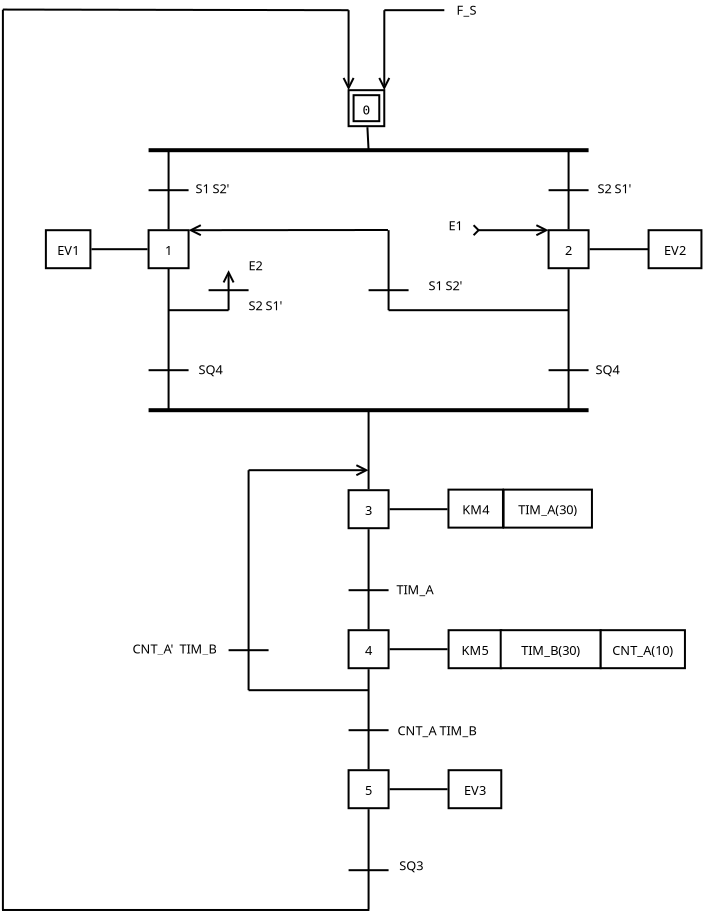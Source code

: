 <?xml version="1.0" encoding="UTF-8"?>
<dia:diagram xmlns:dia="http://www.lysator.liu.se/~alla/dia/">
  <dia:layer name="Fondo" visible="true" active="true">
    <dia:object type="Flowchart - Box" version="0" id="O0">
      <dia:attribute name="obj_pos">
        <dia:point val="17.365,14.38"/>
      </dia:attribute>
      <dia:attribute name="obj_bb">
        <dia:rectangle val="17.315,14.329;19.415,16.329"/>
      </dia:attribute>
      <dia:attribute name="elem_corner">
        <dia:point val="17.365,14.38"/>
      </dia:attribute>
      <dia:attribute name="elem_width">
        <dia:real val="2"/>
      </dia:attribute>
      <dia:attribute name="elem_height">
        <dia:real val="1.9"/>
      </dia:attribute>
      <dia:attribute name="show_background">
        <dia:boolean val="true"/>
      </dia:attribute>
      <dia:attribute name="padding">
        <dia:real val="0.5"/>
      </dia:attribute>
      <dia:attribute name="text">
        <dia:composite type="text">
          <dia:attribute name="string">
            <dia:string>#1#</dia:string>
          </dia:attribute>
          <dia:attribute name="font">
            <dia:font family="sans" style="0" name="Helvetica"/>
          </dia:attribute>
          <dia:attribute name="height">
            <dia:real val="0.8"/>
          </dia:attribute>
          <dia:attribute name="pos">
            <dia:point val="18.365,15.569"/>
          </dia:attribute>
          <dia:attribute name="color">
            <dia:color val="#000000"/>
          </dia:attribute>
          <dia:attribute name="alignment">
            <dia:enum val="1"/>
          </dia:attribute>
        </dia:composite>
      </dia:attribute>
    </dia:object>
    <dia:object type="Flowchart - Box" version="0" id="O1">
      <dia:attribute name="obj_pos">
        <dia:point val="37.365,14.38"/>
      </dia:attribute>
      <dia:attribute name="obj_bb">
        <dia:rectangle val="37.315,14.329;39.415,16.329"/>
      </dia:attribute>
      <dia:attribute name="elem_corner">
        <dia:point val="37.365,14.38"/>
      </dia:attribute>
      <dia:attribute name="elem_width">
        <dia:real val="2"/>
      </dia:attribute>
      <dia:attribute name="elem_height">
        <dia:real val="1.9"/>
      </dia:attribute>
      <dia:attribute name="show_background">
        <dia:boolean val="true"/>
      </dia:attribute>
      <dia:attribute name="padding">
        <dia:real val="0.5"/>
      </dia:attribute>
      <dia:attribute name="text">
        <dia:composite type="text">
          <dia:attribute name="string">
            <dia:string>#2#</dia:string>
          </dia:attribute>
          <dia:attribute name="font">
            <dia:font family="sans" style="0" name="Helvetica"/>
          </dia:attribute>
          <dia:attribute name="height">
            <dia:real val="0.8"/>
          </dia:attribute>
          <dia:attribute name="pos">
            <dia:point val="38.365,15.569"/>
          </dia:attribute>
          <dia:attribute name="color">
            <dia:color val="#000000"/>
          </dia:attribute>
          <dia:attribute name="alignment">
            <dia:enum val="1"/>
          </dia:attribute>
        </dia:composite>
      </dia:attribute>
    </dia:object>
    <dia:object type="Flowchart - Box" version="0" id="O2">
      <dia:attribute name="obj_pos">
        <dia:point val="27.365,27.38"/>
      </dia:attribute>
      <dia:attribute name="obj_bb">
        <dia:rectangle val="27.315,27.329;29.415,29.329"/>
      </dia:attribute>
      <dia:attribute name="elem_corner">
        <dia:point val="27.365,27.38"/>
      </dia:attribute>
      <dia:attribute name="elem_width">
        <dia:real val="2"/>
      </dia:attribute>
      <dia:attribute name="elem_height">
        <dia:real val="1.9"/>
      </dia:attribute>
      <dia:attribute name="show_background">
        <dia:boolean val="true"/>
      </dia:attribute>
      <dia:attribute name="padding">
        <dia:real val="0.5"/>
      </dia:attribute>
      <dia:attribute name="text">
        <dia:composite type="text">
          <dia:attribute name="string">
            <dia:string>#3#</dia:string>
          </dia:attribute>
          <dia:attribute name="font">
            <dia:font family="sans" style="0" name="Helvetica"/>
          </dia:attribute>
          <dia:attribute name="height">
            <dia:real val="0.8"/>
          </dia:attribute>
          <dia:attribute name="pos">
            <dia:point val="28.365,28.57"/>
          </dia:attribute>
          <dia:attribute name="color">
            <dia:color val="#000000"/>
          </dia:attribute>
          <dia:attribute name="alignment">
            <dia:enum val="1"/>
          </dia:attribute>
        </dia:composite>
      </dia:attribute>
    </dia:object>
    <dia:object type="Flowchart - Box" version="0" id="O3">
      <dia:attribute name="obj_pos">
        <dia:point val="27.365,34.38"/>
      </dia:attribute>
      <dia:attribute name="obj_bb">
        <dia:rectangle val="27.315,34.33;29.415,36.33"/>
      </dia:attribute>
      <dia:attribute name="elem_corner">
        <dia:point val="27.365,34.38"/>
      </dia:attribute>
      <dia:attribute name="elem_width">
        <dia:real val="2"/>
      </dia:attribute>
      <dia:attribute name="elem_height">
        <dia:real val="1.9"/>
      </dia:attribute>
      <dia:attribute name="show_background">
        <dia:boolean val="true"/>
      </dia:attribute>
      <dia:attribute name="padding">
        <dia:real val="0.5"/>
      </dia:attribute>
      <dia:attribute name="text">
        <dia:composite type="text">
          <dia:attribute name="string">
            <dia:string>#4#</dia:string>
          </dia:attribute>
          <dia:attribute name="font">
            <dia:font family="sans" style="0" name="Helvetica"/>
          </dia:attribute>
          <dia:attribute name="height">
            <dia:real val="0.8"/>
          </dia:attribute>
          <dia:attribute name="pos">
            <dia:point val="28.365,35.569"/>
          </dia:attribute>
          <dia:attribute name="color">
            <dia:color val="#000000"/>
          </dia:attribute>
          <dia:attribute name="alignment">
            <dia:enum val="1"/>
          </dia:attribute>
        </dia:composite>
      </dia:attribute>
    </dia:object>
    <dia:object type="Flowchart - Box" version="0" id="O4">
      <dia:attribute name="obj_pos">
        <dia:point val="27.365,41.38"/>
      </dia:attribute>
      <dia:attribute name="obj_bb">
        <dia:rectangle val="27.315,41.33;29.415,43.33"/>
      </dia:attribute>
      <dia:attribute name="elem_corner">
        <dia:point val="27.365,41.38"/>
      </dia:attribute>
      <dia:attribute name="elem_width">
        <dia:real val="2"/>
      </dia:attribute>
      <dia:attribute name="elem_height">
        <dia:real val="1.9"/>
      </dia:attribute>
      <dia:attribute name="show_background">
        <dia:boolean val="true"/>
      </dia:attribute>
      <dia:attribute name="padding">
        <dia:real val="0.5"/>
      </dia:attribute>
      <dia:attribute name="text">
        <dia:composite type="text">
          <dia:attribute name="string">
            <dia:string>#5#</dia:string>
          </dia:attribute>
          <dia:attribute name="font">
            <dia:font family="sans" style="0" name="Helvetica"/>
          </dia:attribute>
          <dia:attribute name="height">
            <dia:real val="0.8"/>
          </dia:attribute>
          <dia:attribute name="pos">
            <dia:point val="28.365,42.569"/>
          </dia:attribute>
          <dia:attribute name="color">
            <dia:color val="#000000"/>
          </dia:attribute>
          <dia:attribute name="alignment">
            <dia:enum val="1"/>
          </dia:attribute>
        </dia:composite>
      </dia:attribute>
    </dia:object>
    <dia:object type="ER - Entity" version="0" id="O5">
      <dia:attribute name="obj_pos">
        <dia:point val="27.365,7.379"/>
      </dia:attribute>
      <dia:attribute name="obj_bb">
        <dia:rectangle val="27.315,7.329;29.2,9.229"/>
      </dia:attribute>
      <dia:attribute name="elem_corner">
        <dia:point val="27.365,7.379"/>
      </dia:attribute>
      <dia:attribute name="elem_width">
        <dia:real val="1.785"/>
      </dia:attribute>
      <dia:attribute name="elem_height">
        <dia:real val="1.8"/>
      </dia:attribute>
      <dia:attribute name="border_width">
        <dia:real val="0.1"/>
      </dia:attribute>
      <dia:attribute name="border_color">
        <dia:color val="#000000"/>
      </dia:attribute>
      <dia:attribute name="inner_color">
        <dia:color val="#ffffff"/>
      </dia:attribute>
      <dia:attribute name="name">
        <dia:string>#0#</dia:string>
      </dia:attribute>
      <dia:attribute name="weak">
        <dia:boolean val="true"/>
      </dia:attribute>
      <dia:attribute name="associative">
        <dia:boolean val="false"/>
      </dia:attribute>
      <dia:attribute name="font">
        <dia:font family="monospace" style="0" name="Courier"/>
      </dia:attribute>
      <dia:attribute name="font_height">
        <dia:real val="0.8"/>
      </dia:attribute>
    </dia:object>
    <dia:object type="Flowchart - Box" version="0" id="O6">
      <dia:attribute name="obj_pos">
        <dia:point val="12.23,14.38"/>
      </dia:attribute>
      <dia:attribute name="obj_bb">
        <dia:rectangle val="12.18,14.329;14.508,16.329"/>
      </dia:attribute>
      <dia:attribute name="elem_corner">
        <dia:point val="12.23,14.38"/>
      </dia:attribute>
      <dia:attribute name="elem_width">
        <dia:real val="2.227"/>
      </dia:attribute>
      <dia:attribute name="elem_height">
        <dia:real val="1.9"/>
      </dia:attribute>
      <dia:attribute name="show_background">
        <dia:boolean val="true"/>
      </dia:attribute>
      <dia:attribute name="padding">
        <dia:real val="0.5"/>
      </dia:attribute>
      <dia:attribute name="text">
        <dia:composite type="text">
          <dia:attribute name="string">
            <dia:string>#EV1#</dia:string>
          </dia:attribute>
          <dia:attribute name="font">
            <dia:font family="sans" style="0" name="Helvetica"/>
          </dia:attribute>
          <dia:attribute name="height">
            <dia:real val="0.8"/>
          </dia:attribute>
          <dia:attribute name="pos">
            <dia:point val="13.344,15.569"/>
          </dia:attribute>
          <dia:attribute name="color">
            <dia:color val="#000000"/>
          </dia:attribute>
          <dia:attribute name="alignment">
            <dia:enum val="1"/>
          </dia:attribute>
        </dia:composite>
      </dia:attribute>
    </dia:object>
    <dia:object type="Flowchart - Box" version="0" id="O7">
      <dia:attribute name="obj_pos">
        <dia:point val="42.365,14.38"/>
      </dia:attribute>
      <dia:attribute name="obj_bb">
        <dia:rectangle val="42.315,14.329;45.058,16.329"/>
      </dia:attribute>
      <dia:attribute name="elem_corner">
        <dia:point val="42.365,14.38"/>
      </dia:attribute>
      <dia:attribute name="elem_width">
        <dia:real val="2.643"/>
      </dia:attribute>
      <dia:attribute name="elem_height">
        <dia:real val="1.9"/>
      </dia:attribute>
      <dia:attribute name="show_background">
        <dia:boolean val="true"/>
      </dia:attribute>
      <dia:attribute name="padding">
        <dia:real val="0.5"/>
      </dia:attribute>
      <dia:attribute name="text">
        <dia:composite type="text">
          <dia:attribute name="string">
            <dia:string>#EV2#</dia:string>
          </dia:attribute>
          <dia:attribute name="font">
            <dia:font family="sans" style="0" name="Helvetica"/>
          </dia:attribute>
          <dia:attribute name="height">
            <dia:real val="0.8"/>
          </dia:attribute>
          <dia:attribute name="pos">
            <dia:point val="43.687,15.569"/>
          </dia:attribute>
          <dia:attribute name="color">
            <dia:color val="#000000"/>
          </dia:attribute>
          <dia:attribute name="alignment">
            <dia:enum val="1"/>
          </dia:attribute>
        </dia:composite>
      </dia:attribute>
    </dia:object>
    <dia:object type="Flowchart - Box" version="0" id="O8">
      <dia:attribute name="obj_pos">
        <dia:point val="32.359,27.351"/>
      </dia:attribute>
      <dia:attribute name="obj_bb">
        <dia:rectangle val="32.309,27.301;35.135,29.301"/>
      </dia:attribute>
      <dia:attribute name="elem_corner">
        <dia:point val="32.359,27.351"/>
      </dia:attribute>
      <dia:attribute name="elem_width">
        <dia:real val="2.725"/>
      </dia:attribute>
      <dia:attribute name="elem_height">
        <dia:real val="1.9"/>
      </dia:attribute>
      <dia:attribute name="show_background">
        <dia:boolean val="true"/>
      </dia:attribute>
      <dia:attribute name="padding">
        <dia:real val="0.5"/>
      </dia:attribute>
      <dia:attribute name="text">
        <dia:composite type="text">
          <dia:attribute name="string">
            <dia:string>#KM4#</dia:string>
          </dia:attribute>
          <dia:attribute name="font">
            <dia:font family="sans" style="0" name="Helvetica"/>
          </dia:attribute>
          <dia:attribute name="height">
            <dia:real val="0.8"/>
          </dia:attribute>
          <dia:attribute name="pos">
            <dia:point val="33.722,28.541"/>
          </dia:attribute>
          <dia:attribute name="color">
            <dia:color val="#000000"/>
          </dia:attribute>
          <dia:attribute name="alignment">
            <dia:enum val="1"/>
          </dia:attribute>
        </dia:composite>
      </dia:attribute>
    </dia:object>
    <dia:object type="Flowchart - Box" version="0" id="O9">
      <dia:attribute name="obj_pos">
        <dia:point val="35.116,27.351"/>
      </dia:attribute>
      <dia:attribute name="obj_bb">
        <dia:rectangle val="35.066,27.301;39.584,29.301"/>
      </dia:attribute>
      <dia:attribute name="elem_corner">
        <dia:point val="35.116,27.351"/>
      </dia:attribute>
      <dia:attribute name="elem_width">
        <dia:real val="4.417"/>
      </dia:attribute>
      <dia:attribute name="elem_height">
        <dia:real val="1.9"/>
      </dia:attribute>
      <dia:attribute name="show_background">
        <dia:boolean val="true"/>
      </dia:attribute>
      <dia:attribute name="padding">
        <dia:real val="0.5"/>
      </dia:attribute>
      <dia:attribute name="text">
        <dia:composite type="text">
          <dia:attribute name="string">
            <dia:string>#TIM_A(30)#</dia:string>
          </dia:attribute>
          <dia:attribute name="font">
            <dia:font family="sans" style="0" name="Helvetica"/>
          </dia:attribute>
          <dia:attribute name="height">
            <dia:real val="0.8"/>
          </dia:attribute>
          <dia:attribute name="pos">
            <dia:point val="37.325,28.541"/>
          </dia:attribute>
          <dia:attribute name="color">
            <dia:color val="#000000"/>
          </dia:attribute>
          <dia:attribute name="alignment">
            <dia:enum val="1"/>
          </dia:attribute>
        </dia:composite>
      </dia:attribute>
    </dia:object>
    <dia:object type="Flowchart - Box" version="0" id="O10">
      <dia:attribute name="obj_pos">
        <dia:point val="32.365,34.38"/>
      </dia:attribute>
      <dia:attribute name="obj_bb">
        <dia:rectangle val="32.315,34.33;35.05,36.33"/>
      </dia:attribute>
      <dia:attribute name="elem_corner">
        <dia:point val="32.365,34.38"/>
      </dia:attribute>
      <dia:attribute name="elem_width">
        <dia:real val="2.635"/>
      </dia:attribute>
      <dia:attribute name="elem_height">
        <dia:real val="1.9"/>
      </dia:attribute>
      <dia:attribute name="show_background">
        <dia:boolean val="true"/>
      </dia:attribute>
      <dia:attribute name="padding">
        <dia:real val="0.5"/>
      </dia:attribute>
      <dia:attribute name="text">
        <dia:composite type="text">
          <dia:attribute name="string">
            <dia:string>#KM5#</dia:string>
          </dia:attribute>
          <dia:attribute name="font">
            <dia:font family="sans" style="0" name="Helvetica"/>
          </dia:attribute>
          <dia:attribute name="height">
            <dia:real val="0.8"/>
          </dia:attribute>
          <dia:attribute name="pos">
            <dia:point val="33.682,35.569"/>
          </dia:attribute>
          <dia:attribute name="color">
            <dia:color val="#000000"/>
          </dia:attribute>
          <dia:attribute name="alignment">
            <dia:enum val="1"/>
          </dia:attribute>
        </dia:composite>
      </dia:attribute>
    </dia:object>
    <dia:object type="Flowchart - Box" version="0" id="O11">
      <dia:attribute name="obj_pos">
        <dia:point val="34.971,34.379"/>
      </dia:attribute>
      <dia:attribute name="obj_bb">
        <dia:rectangle val="34.922,34.329;40.022,36.329"/>
      </dia:attribute>
      <dia:attribute name="elem_corner">
        <dia:point val="34.971,34.379"/>
      </dia:attribute>
      <dia:attribute name="elem_width">
        <dia:real val="5"/>
      </dia:attribute>
      <dia:attribute name="elem_height">
        <dia:real val="1.9"/>
      </dia:attribute>
      <dia:attribute name="show_background">
        <dia:boolean val="true"/>
      </dia:attribute>
      <dia:attribute name="padding">
        <dia:real val="0.5"/>
      </dia:attribute>
      <dia:attribute name="text">
        <dia:composite type="text">
          <dia:attribute name="string">
            <dia:string>#TIM_B(30)#</dia:string>
          </dia:attribute>
          <dia:attribute name="font">
            <dia:font family="sans" style="0" name="Helvetica"/>
          </dia:attribute>
          <dia:attribute name="height">
            <dia:real val="0.8"/>
          </dia:attribute>
          <dia:attribute name="pos">
            <dia:point val="37.471,35.569"/>
          </dia:attribute>
          <dia:attribute name="color">
            <dia:color val="#000000"/>
          </dia:attribute>
          <dia:attribute name="alignment">
            <dia:enum val="1"/>
          </dia:attribute>
        </dia:composite>
      </dia:attribute>
    </dia:object>
    <dia:object type="Flowchart - Box" version="0" id="O12">
      <dia:attribute name="obj_pos">
        <dia:point val="39.971,34.379"/>
      </dia:attribute>
      <dia:attribute name="obj_bb">
        <dia:rectangle val="39.922,34.329;44.234,36.329"/>
      </dia:attribute>
      <dia:attribute name="elem_corner">
        <dia:point val="39.971,34.379"/>
      </dia:attribute>
      <dia:attribute name="elem_width">
        <dia:real val="4.212"/>
      </dia:attribute>
      <dia:attribute name="elem_height">
        <dia:real val="1.9"/>
      </dia:attribute>
      <dia:attribute name="show_background">
        <dia:boolean val="true"/>
      </dia:attribute>
      <dia:attribute name="padding">
        <dia:real val="0.5"/>
      </dia:attribute>
      <dia:attribute name="text">
        <dia:composite type="text">
          <dia:attribute name="string">
            <dia:string>#CNT_A(10)#</dia:string>
          </dia:attribute>
          <dia:attribute name="font">
            <dia:font family="sans" style="0" name="Helvetica"/>
          </dia:attribute>
          <dia:attribute name="height">
            <dia:real val="0.8"/>
          </dia:attribute>
          <dia:attribute name="pos">
            <dia:point val="42.078,35.569"/>
          </dia:attribute>
          <dia:attribute name="color">
            <dia:color val="#000000"/>
          </dia:attribute>
          <dia:attribute name="alignment">
            <dia:enum val="1"/>
          </dia:attribute>
        </dia:composite>
      </dia:attribute>
    </dia:object>
    <dia:object type="Flowchart - Box" version="0" id="O13">
      <dia:attribute name="obj_pos">
        <dia:point val="32.365,41.38"/>
      </dia:attribute>
      <dia:attribute name="obj_bb">
        <dia:rectangle val="32.315,41.33;35.05,43.33"/>
      </dia:attribute>
      <dia:attribute name="elem_corner">
        <dia:point val="32.365,41.38"/>
      </dia:attribute>
      <dia:attribute name="elem_width">
        <dia:real val="2.635"/>
      </dia:attribute>
      <dia:attribute name="elem_height">
        <dia:real val="1.9"/>
      </dia:attribute>
      <dia:attribute name="show_background">
        <dia:boolean val="true"/>
      </dia:attribute>
      <dia:attribute name="padding">
        <dia:real val="0.5"/>
      </dia:attribute>
      <dia:attribute name="text">
        <dia:composite type="text">
          <dia:attribute name="string">
            <dia:string>#EV3#</dia:string>
          </dia:attribute>
          <dia:attribute name="font">
            <dia:font family="sans" style="0" name="Helvetica"/>
          </dia:attribute>
          <dia:attribute name="height">
            <dia:real val="0.8"/>
          </dia:attribute>
          <dia:attribute name="pos">
            <dia:point val="33.682,42.569"/>
          </dia:attribute>
          <dia:attribute name="color">
            <dia:color val="#000000"/>
          </dia:attribute>
          <dia:attribute name="alignment">
            <dia:enum val="1"/>
          </dia:attribute>
        </dia:composite>
      </dia:attribute>
    </dia:object>
    <dia:object type="Standard - Line" version="0" id="O14">
      <dia:attribute name="obj_pos">
        <dia:point val="28.365,29.33"/>
      </dia:attribute>
      <dia:attribute name="obj_bb">
        <dia:rectangle val="28.315,29.28;28.415,34.379"/>
      </dia:attribute>
      <dia:attribute name="conn_endpoints">
        <dia:point val="28.365,29.33"/>
        <dia:point val="28.365,34.329"/>
      </dia:attribute>
      <dia:attribute name="numcp">
        <dia:int val="1"/>
      </dia:attribute>
      <dia:connections>
        <dia:connection handle="0" to="O2" connection="16"/>
        <dia:connection handle="1" to="O3" connection="16"/>
      </dia:connections>
    </dia:object>
    <dia:object type="Standard - Line" version="0" id="O15">
      <dia:attribute name="obj_pos">
        <dia:point val="28.365,36.33"/>
      </dia:attribute>
      <dia:attribute name="obj_bb">
        <dia:rectangle val="28.315,36.28;28.415,41.379"/>
      </dia:attribute>
      <dia:attribute name="conn_endpoints">
        <dia:point val="28.365,36.33"/>
        <dia:point val="28.365,41.329"/>
      </dia:attribute>
      <dia:attribute name="numcp">
        <dia:int val="1"/>
      </dia:attribute>
      <dia:connections>
        <dia:connection handle="0" to="O3" connection="16"/>
        <dia:connection handle="1" to="O4" connection="16"/>
      </dia:connections>
    </dia:object>
    <dia:object type="Standard - Line" version="0" id="O16">
      <dia:attribute name="obj_pos">
        <dia:point val="28.365,43.329"/>
      </dia:attribute>
      <dia:attribute name="obj_bb">
        <dia:rectangle val="28.315,43.279;28.415,48.379"/>
      </dia:attribute>
      <dia:attribute name="conn_endpoints">
        <dia:point val="28.365,43.329"/>
        <dia:point val="28.365,48.329"/>
      </dia:attribute>
      <dia:attribute name="numcp">
        <dia:int val="1"/>
      </dia:attribute>
      <dia:connections>
        <dia:connection handle="0" to="O4" connection="16"/>
      </dia:connections>
    </dia:object>
    <dia:object type="Standard - Line" version="0" id="O17">
      <dia:attribute name="obj_pos">
        <dia:point val="17.365,10.38"/>
      </dia:attribute>
      <dia:attribute name="obj_bb">
        <dia:rectangle val="17.265,10.28;39.465,10.479"/>
      </dia:attribute>
      <dia:attribute name="conn_endpoints">
        <dia:point val="17.365,10.38"/>
        <dia:point val="39.365,10.38"/>
      </dia:attribute>
      <dia:attribute name="numcp">
        <dia:int val="1"/>
      </dia:attribute>
      <dia:attribute name="line_width">
        <dia:real val="0.2"/>
      </dia:attribute>
    </dia:object>
    <dia:object type="Standard - Line" version="0" id="O18">
      <dia:attribute name="obj_pos">
        <dia:point val="18.365,10.38"/>
      </dia:attribute>
      <dia:attribute name="obj_bb">
        <dia:rectangle val="18.315,10.329;18.415,14.381"/>
      </dia:attribute>
      <dia:attribute name="conn_endpoints">
        <dia:point val="18.365,10.38"/>
        <dia:point val="18.365,14.331"/>
      </dia:attribute>
      <dia:attribute name="numcp">
        <dia:int val="1"/>
      </dia:attribute>
      <dia:connections>
        <dia:connection handle="1" to="O0" connection="16"/>
      </dia:connections>
    </dia:object>
    <dia:object type="Standard - Line" version="0" id="O19">
      <dia:attribute name="obj_pos">
        <dia:point val="38.365,14.331"/>
      </dia:attribute>
      <dia:attribute name="obj_bb">
        <dia:rectangle val="38.315,10.329;38.415,14.381"/>
      </dia:attribute>
      <dia:attribute name="conn_endpoints">
        <dia:point val="38.365,14.331"/>
        <dia:point val="38.365,10.38"/>
      </dia:attribute>
      <dia:attribute name="numcp">
        <dia:int val="1"/>
      </dia:attribute>
      <dia:connections>
        <dia:connection handle="0" to="O1" connection="16"/>
      </dia:connections>
    </dia:object>
    <dia:object type="Standard - Line" version="0" id="O20">
      <dia:attribute name="obj_pos">
        <dia:point val="39.365,23.38"/>
      </dia:attribute>
      <dia:attribute name="obj_bb">
        <dia:rectangle val="17.265,23.279;39.465,23.48"/>
      </dia:attribute>
      <dia:attribute name="conn_endpoints">
        <dia:point val="39.365,23.38"/>
        <dia:point val="17.365,23.38"/>
      </dia:attribute>
      <dia:attribute name="numcp">
        <dia:int val="1"/>
      </dia:attribute>
      <dia:attribute name="line_width">
        <dia:real val="0.2"/>
      </dia:attribute>
    </dia:object>
    <dia:object type="Standard - Line" version="0" id="O21">
      <dia:attribute name="obj_pos">
        <dia:point val="18.365,16.279"/>
      </dia:attribute>
      <dia:attribute name="obj_bb">
        <dia:rectangle val="18.315,16.23;18.415,23.43"/>
      </dia:attribute>
      <dia:attribute name="conn_endpoints">
        <dia:point val="18.365,16.279"/>
        <dia:point val="18.365,23.38"/>
      </dia:attribute>
      <dia:attribute name="numcp">
        <dia:int val="1"/>
      </dia:attribute>
      <dia:connections>
        <dia:connection handle="0" to="O0" connection="13"/>
      </dia:connections>
    </dia:object>
    <dia:object type="Standard - Line" version="0" id="O22">
      <dia:attribute name="obj_pos">
        <dia:point val="38.365,16.329"/>
      </dia:attribute>
      <dia:attribute name="obj_bb">
        <dia:rectangle val="38.315,16.279;38.415,23.43"/>
      </dia:attribute>
      <dia:attribute name="conn_endpoints">
        <dia:point val="38.365,16.329"/>
        <dia:point val="38.365,23.38"/>
      </dia:attribute>
      <dia:attribute name="numcp">
        <dia:int val="1"/>
      </dia:attribute>
      <dia:connections>
        <dia:connection handle="0" to="O1" connection="16"/>
      </dia:connections>
    </dia:object>
    <dia:object type="Standard - Line" version="0" id="O23">
      <dia:attribute name="obj_pos">
        <dia:point val="28.365,27.331"/>
      </dia:attribute>
      <dia:attribute name="obj_bb">
        <dia:rectangle val="28.315,23.329;28.415,27.381"/>
      </dia:attribute>
      <dia:attribute name="conn_endpoints">
        <dia:point val="28.365,27.331"/>
        <dia:point val="28.365,23.38"/>
      </dia:attribute>
      <dia:attribute name="numcp">
        <dia:int val="1"/>
      </dia:attribute>
      <dia:connections>
        <dia:connection handle="0" to="O2" connection="16"/>
        <dia:connection handle="1" to="O20" connection="0"/>
      </dia:connections>
    </dia:object>
    <dia:object type="Standard - Line" version="0" id="O24">
      <dia:attribute name="obj_pos">
        <dia:point val="17.365,12.38"/>
      </dia:attribute>
      <dia:attribute name="obj_bb">
        <dia:rectangle val="17.315,12.329;19.415,12.43"/>
      </dia:attribute>
      <dia:attribute name="conn_endpoints">
        <dia:point val="17.365,12.38"/>
        <dia:point val="19.365,12.38"/>
      </dia:attribute>
      <dia:attribute name="numcp">
        <dia:int val="1"/>
      </dia:attribute>
    </dia:object>
    <dia:object type="Standard - Line" version="0" id="O25">
      <dia:attribute name="obj_pos">
        <dia:point val="37.365,12.38"/>
      </dia:attribute>
      <dia:attribute name="obj_bb">
        <dia:rectangle val="37.315,12.329;39.415,12.43"/>
      </dia:attribute>
      <dia:attribute name="conn_endpoints">
        <dia:point val="37.365,12.38"/>
        <dia:point val="39.365,12.38"/>
      </dia:attribute>
      <dia:attribute name="numcp">
        <dia:int val="1"/>
      </dia:attribute>
    </dia:object>
    <dia:object type="Standard - Line" version="0" id="O26">
      <dia:attribute name="obj_pos">
        <dia:point val="27.365,32.38"/>
      </dia:attribute>
      <dia:attribute name="obj_bb">
        <dia:rectangle val="27.315,32.33;29.415,32.429"/>
      </dia:attribute>
      <dia:attribute name="conn_endpoints">
        <dia:point val="27.365,32.38"/>
        <dia:point val="29.365,32.38"/>
      </dia:attribute>
      <dia:attribute name="numcp">
        <dia:int val="1"/>
      </dia:attribute>
    </dia:object>
    <dia:object type="Standard - Line" version="0" id="O27">
      <dia:attribute name="obj_pos">
        <dia:point val="27.365,39.38"/>
      </dia:attribute>
      <dia:attribute name="obj_bb">
        <dia:rectangle val="27.315,39.33;29.415,39.429"/>
      </dia:attribute>
      <dia:attribute name="conn_endpoints">
        <dia:point val="27.365,39.38"/>
        <dia:point val="29.365,39.38"/>
      </dia:attribute>
      <dia:attribute name="numcp">
        <dia:int val="1"/>
      </dia:attribute>
    </dia:object>
    <dia:object type="Standard - Line" version="0" id="O28">
      <dia:attribute name="obj_pos">
        <dia:point val="27.365,46.38"/>
      </dia:attribute>
      <dia:attribute name="obj_bb">
        <dia:rectangle val="27.315,46.33;29.415,46.429"/>
      </dia:attribute>
      <dia:attribute name="conn_endpoints">
        <dia:point val="27.365,46.38"/>
        <dia:point val="29.365,46.38"/>
      </dia:attribute>
      <dia:attribute name="numcp">
        <dia:int val="1"/>
      </dia:attribute>
    </dia:object>
    <dia:object type="Standard - Line" version="0" id="O29">
      <dia:attribute name="obj_pos">
        <dia:point val="29.415,28.329"/>
      </dia:attribute>
      <dia:attribute name="obj_bb">
        <dia:rectangle val="29.365,28.279;32.365,28.38"/>
      </dia:attribute>
      <dia:attribute name="conn_endpoints">
        <dia:point val="29.415,28.329"/>
        <dia:point val="32.315,28.329"/>
      </dia:attribute>
      <dia:attribute name="numcp">
        <dia:int val="1"/>
      </dia:attribute>
      <dia:connections>
        <dia:connection handle="0" to="O2" connection="16"/>
      </dia:connections>
    </dia:object>
    <dia:object type="Standard - Line" version="0" id="O30">
      <dia:attribute name="obj_pos">
        <dia:point val="29.415,35.33"/>
      </dia:attribute>
      <dia:attribute name="obj_bb">
        <dia:rectangle val="29.365,35.279;32.365,35.38"/>
      </dia:attribute>
      <dia:attribute name="conn_endpoints">
        <dia:point val="29.415,35.33"/>
        <dia:point val="32.316,35.33"/>
      </dia:attribute>
      <dia:attribute name="numcp">
        <dia:int val="1"/>
      </dia:attribute>
      <dia:connections>
        <dia:connection handle="0" to="O3" connection="16"/>
        <dia:connection handle="1" to="O10" connection="16"/>
      </dia:connections>
    </dia:object>
    <dia:object type="Standard - Line" version="0" id="O31">
      <dia:attribute name="obj_pos">
        <dia:point val="29.415,42.33"/>
      </dia:attribute>
      <dia:attribute name="obj_bb">
        <dia:rectangle val="29.365,42.279;32.365,42.38"/>
      </dia:attribute>
      <dia:attribute name="conn_endpoints">
        <dia:point val="29.415,42.33"/>
        <dia:point val="32.316,42.33"/>
      </dia:attribute>
      <dia:attribute name="numcp">
        <dia:int val="1"/>
      </dia:attribute>
      <dia:connections>
        <dia:connection handle="0" to="O4" connection="16"/>
        <dia:connection handle="1" to="O13" connection="16"/>
      </dia:connections>
    </dia:object>
    <dia:object type="Standard - Line" version="0" id="O32">
      <dia:attribute name="obj_pos">
        <dia:point val="39.415,15.329"/>
      </dia:attribute>
      <dia:attribute name="obj_bb">
        <dia:rectangle val="39.365,15.28;42.386,15.38"/>
      </dia:attribute>
      <dia:attribute name="conn_endpoints">
        <dia:point val="39.415,15.329"/>
        <dia:point val="42.336,15.329"/>
      </dia:attribute>
      <dia:attribute name="numcp">
        <dia:int val="1"/>
      </dia:attribute>
      <dia:connections>
        <dia:connection handle="0" to="O1" connection="16"/>
        <dia:connection handle="1" to="O7" connection="16"/>
      </dia:connections>
    </dia:object>
    <dia:object type="Standard - Line" version="0" id="O33">
      <dia:attribute name="obj_pos">
        <dia:point val="14.507,15.329"/>
      </dia:attribute>
      <dia:attribute name="obj_bb">
        <dia:rectangle val="14.457,15.28;17.365,15.38"/>
      </dia:attribute>
      <dia:attribute name="conn_endpoints">
        <dia:point val="14.507,15.329"/>
        <dia:point val="17.315,15.329"/>
      </dia:attribute>
      <dia:attribute name="numcp">
        <dia:int val="1"/>
      </dia:attribute>
      <dia:connections>
        <dia:connection handle="0" to="O6" connection="16"/>
        <dia:connection handle="1" to="O0" connection="16"/>
      </dia:connections>
    </dia:object>
    <dia:object type="Standard - Line" version="0" id="O34">
      <dia:attribute name="obj_pos">
        <dia:point val="28.365,37.38"/>
      </dia:attribute>
      <dia:attribute name="obj_bb">
        <dia:rectangle val="22.315,37.33;28.415,37.429"/>
      </dia:attribute>
      <dia:attribute name="conn_endpoints">
        <dia:point val="28.365,37.38"/>
        <dia:point val="22.365,37.38"/>
      </dia:attribute>
      <dia:attribute name="numcp">
        <dia:int val="1"/>
      </dia:attribute>
    </dia:object>
    <dia:object type="Standard - Line" version="0" id="O35">
      <dia:attribute name="obj_pos">
        <dia:point val="22.365,37.38"/>
      </dia:attribute>
      <dia:attribute name="obj_bb">
        <dia:rectangle val="22.315,26.329;22.415,37.429"/>
      </dia:attribute>
      <dia:attribute name="conn_endpoints">
        <dia:point val="22.365,37.38"/>
        <dia:point val="22.365,26.38"/>
      </dia:attribute>
      <dia:attribute name="numcp">
        <dia:int val="1"/>
      </dia:attribute>
    </dia:object>
    <dia:object type="Standard - Line" version="0" id="O36">
      <dia:attribute name="obj_pos">
        <dia:point val="22.365,26.38"/>
      </dia:attribute>
      <dia:attribute name="obj_bb">
        <dia:rectangle val="22.315,26.049;28.477,26.71"/>
      </dia:attribute>
      <dia:attribute name="conn_endpoints">
        <dia:point val="22.365,26.38"/>
        <dia:point val="28.365,26.38"/>
      </dia:attribute>
      <dia:attribute name="numcp">
        <dia:int val="1"/>
      </dia:attribute>
      <dia:attribute name="end_arrow">
        <dia:enum val="1"/>
      </dia:attribute>
      <dia:attribute name="end_arrow_length">
        <dia:real val="0.5"/>
      </dia:attribute>
      <dia:attribute name="end_arrow_width">
        <dia:real val="0.5"/>
      </dia:attribute>
    </dia:object>
    <dia:object type="Standard - Line" version="0" id="O37">
      <dia:attribute name="obj_pos">
        <dia:point val="21.365,35.38"/>
      </dia:attribute>
      <dia:attribute name="obj_bb">
        <dia:rectangle val="21.315,35.33;23.415,35.429"/>
      </dia:attribute>
      <dia:attribute name="conn_endpoints">
        <dia:point val="21.365,35.38"/>
        <dia:point val="23.365,35.38"/>
      </dia:attribute>
      <dia:attribute name="numcp">
        <dia:int val="1"/>
      </dia:attribute>
    </dia:object>
    <dia:object type="Standard - Line" version="0" id="O38">
      <dia:attribute name="obj_pos">
        <dia:point val="19.365,14.38"/>
      </dia:attribute>
      <dia:attribute name="obj_bb">
        <dia:rectangle val="19.315,14.048;29.384,14.71"/>
      </dia:attribute>
      <dia:attribute name="conn_endpoints">
        <dia:point val="19.365,14.38"/>
        <dia:point val="29.334,14.37"/>
      </dia:attribute>
      <dia:attribute name="numcp">
        <dia:int val="1"/>
      </dia:attribute>
      <dia:attribute name="start_arrow">
        <dia:enum val="1"/>
      </dia:attribute>
      <dia:attribute name="start_arrow_length">
        <dia:real val="0.5"/>
      </dia:attribute>
      <dia:attribute name="start_arrow_width">
        <dia:real val="0.5"/>
      </dia:attribute>
      <dia:connections>
        <dia:connection handle="0" to="O0" connection="4"/>
      </dia:connections>
    </dia:object>
    <dia:object type="Standard - Line" version="0" id="O39">
      <dia:attribute name="obj_pos">
        <dia:point val="29.365,14.38"/>
      </dia:attribute>
      <dia:attribute name="obj_bb">
        <dia:rectangle val="29.315,14.329;29.415,18.43"/>
      </dia:attribute>
      <dia:attribute name="conn_endpoints">
        <dia:point val="29.365,14.38"/>
        <dia:point val="29.365,18.38"/>
      </dia:attribute>
      <dia:attribute name="numcp">
        <dia:int val="1"/>
      </dia:attribute>
    </dia:object>
    <dia:object type="Standard - Line" version="0" id="O40">
      <dia:attribute name="obj_pos">
        <dia:point val="29.365,18.38"/>
      </dia:attribute>
      <dia:attribute name="obj_bb">
        <dia:rectangle val="29.315,18.329;38.415,18.43"/>
      </dia:attribute>
      <dia:attribute name="conn_endpoints">
        <dia:point val="29.365,18.38"/>
        <dia:point val="38.365,18.38"/>
      </dia:attribute>
      <dia:attribute name="numcp">
        <dia:int val="1"/>
      </dia:attribute>
    </dia:object>
    <dia:object type="Standard - Line" version="0" id="O41">
      <dia:attribute name="obj_pos">
        <dia:point val="18.365,18.38"/>
      </dia:attribute>
      <dia:attribute name="obj_bb">
        <dia:rectangle val="18.315,18.329;21.415,18.43"/>
      </dia:attribute>
      <dia:attribute name="conn_endpoints">
        <dia:point val="18.365,18.38"/>
        <dia:point val="21.365,18.38"/>
      </dia:attribute>
      <dia:attribute name="numcp">
        <dia:int val="1"/>
      </dia:attribute>
    </dia:object>
    <dia:object type="Standard - Line" version="0" id="O42">
      <dia:attribute name="obj_pos">
        <dia:point val="21.365,18.38"/>
      </dia:attribute>
      <dia:attribute name="obj_bb">
        <dia:rectangle val="21.034,16.268;21.696,18.43"/>
      </dia:attribute>
      <dia:attribute name="conn_endpoints">
        <dia:point val="21.365,18.38"/>
        <dia:point val="21.365,16.38"/>
      </dia:attribute>
      <dia:attribute name="numcp">
        <dia:int val="1"/>
      </dia:attribute>
      <dia:attribute name="end_arrow">
        <dia:enum val="1"/>
      </dia:attribute>
      <dia:attribute name="end_arrow_length">
        <dia:real val="0.5"/>
      </dia:attribute>
      <dia:attribute name="end_arrow_width">
        <dia:real val="0.5"/>
      </dia:attribute>
    </dia:object>
    <dia:object type="Standard - Line" version="0" id="O43">
      <dia:attribute name="obj_pos">
        <dia:point val="33.365,14.38"/>
      </dia:attribute>
      <dia:attribute name="obj_bb">
        <dia:rectangle val="33.294,14.049;37.477,14.71"/>
      </dia:attribute>
      <dia:attribute name="conn_endpoints">
        <dia:point val="33.365,14.38"/>
        <dia:point val="37.365,14.38"/>
      </dia:attribute>
      <dia:attribute name="numcp">
        <dia:int val="1"/>
      </dia:attribute>
      <dia:attribute name="start_arrow">
        <dia:enum val="25"/>
      </dia:attribute>
      <dia:attribute name="start_arrow_length">
        <dia:real val="0.5"/>
      </dia:attribute>
      <dia:attribute name="start_arrow_width">
        <dia:real val="0.5"/>
      </dia:attribute>
      <dia:attribute name="end_arrow">
        <dia:enum val="1"/>
      </dia:attribute>
      <dia:attribute name="end_arrow_length">
        <dia:real val="0.5"/>
      </dia:attribute>
      <dia:attribute name="end_arrow_width">
        <dia:real val="0.5"/>
      </dia:attribute>
      <dia:connections>
        <dia:connection handle="1" to="O1" connection="0"/>
      </dia:connections>
    </dia:object>
    <dia:object type="Standard - Line" version="0" id="O44">
      <dia:attribute name="obj_pos">
        <dia:point val="28.306,9.229"/>
      </dia:attribute>
      <dia:attribute name="obj_bb">
        <dia:rectangle val="28.254,9.177;28.418,10.432"/>
      </dia:attribute>
      <dia:attribute name="conn_endpoints">
        <dia:point val="28.306,9.229"/>
        <dia:point val="28.365,10.38"/>
      </dia:attribute>
      <dia:attribute name="numcp">
        <dia:int val="1"/>
      </dia:attribute>
      <dia:connections>
        <dia:connection handle="0" to="O5" connection="8"/>
        <dia:connection handle="1" to="O17" connection="0"/>
      </dia:connections>
    </dia:object>
    <dia:object type="Standard - Text" version="1" id="O45">
      <dia:attribute name="obj_pos">
        <dia:point val="19.715,12.53"/>
      </dia:attribute>
      <dia:attribute name="obj_bb">
        <dia:rectangle val="19.715,11.889;21.465,12.662"/>
      </dia:attribute>
      <dia:attribute name="text">
        <dia:composite type="text">
          <dia:attribute name="string">
            <dia:string>#S1 S2'#</dia:string>
          </dia:attribute>
          <dia:attribute name="font">
            <dia:font family="sans" style="0" name="Helvetica"/>
          </dia:attribute>
          <dia:attribute name="height">
            <dia:real val="0.8"/>
          </dia:attribute>
          <dia:attribute name="pos">
            <dia:point val="19.715,12.53"/>
          </dia:attribute>
          <dia:attribute name="color">
            <dia:color val="#000000"/>
          </dia:attribute>
          <dia:attribute name="alignment">
            <dia:enum val="0"/>
          </dia:attribute>
        </dia:composite>
      </dia:attribute>
      <dia:attribute name="valign">
        <dia:enum val="3"/>
      </dia:attribute>
    </dia:object>
    <dia:object type="Standard - Text" version="1" id="O46">
      <dia:attribute name="obj_pos">
        <dia:point val="39.815,12.53"/>
      </dia:attribute>
      <dia:attribute name="obj_bb">
        <dia:rectangle val="39.815,11.889;41.565,12.662"/>
      </dia:attribute>
      <dia:attribute name="text">
        <dia:composite type="text">
          <dia:attribute name="string">
            <dia:string>#S2 S1'#</dia:string>
          </dia:attribute>
          <dia:attribute name="font">
            <dia:font family="sans" style="0" name="Helvetica"/>
          </dia:attribute>
          <dia:attribute name="height">
            <dia:real val="0.8"/>
          </dia:attribute>
          <dia:attribute name="pos">
            <dia:point val="39.815,12.53"/>
          </dia:attribute>
          <dia:attribute name="color">
            <dia:color val="#000000"/>
          </dia:attribute>
          <dia:attribute name="alignment">
            <dia:enum val="0"/>
          </dia:attribute>
        </dia:composite>
      </dia:attribute>
      <dia:attribute name="valign">
        <dia:enum val="3"/>
      </dia:attribute>
    </dia:object>
    <dia:object type="Standard - Text" version="1" id="O47">
      <dia:attribute name="obj_pos">
        <dia:point val="32.365,14.38"/>
      </dia:attribute>
      <dia:attribute name="obj_bb">
        <dia:rectangle val="32.365,13.739;33.075,14.512"/>
      </dia:attribute>
      <dia:attribute name="text">
        <dia:composite type="text">
          <dia:attribute name="string">
            <dia:string>#E1#</dia:string>
          </dia:attribute>
          <dia:attribute name="font">
            <dia:font family="sans" style="0" name="Helvetica"/>
          </dia:attribute>
          <dia:attribute name="height">
            <dia:real val="0.8"/>
          </dia:attribute>
          <dia:attribute name="pos">
            <dia:point val="32.365,14.38"/>
          </dia:attribute>
          <dia:attribute name="color">
            <dia:color val="#000000"/>
          </dia:attribute>
          <dia:attribute name="alignment">
            <dia:enum val="0"/>
          </dia:attribute>
        </dia:composite>
      </dia:attribute>
      <dia:attribute name="valign">
        <dia:enum val="3"/>
      </dia:attribute>
    </dia:object>
    <dia:object type="Standard - Line" version="0" id="O48">
      <dia:attribute name="obj_pos">
        <dia:point val="20.365,17.38"/>
      </dia:attribute>
      <dia:attribute name="obj_bb">
        <dia:rectangle val="20.315,17.329;22.415,17.43"/>
      </dia:attribute>
      <dia:attribute name="conn_endpoints">
        <dia:point val="20.365,17.38"/>
        <dia:point val="22.365,17.38"/>
      </dia:attribute>
      <dia:attribute name="numcp">
        <dia:int val="1"/>
      </dia:attribute>
    </dia:object>
    <dia:object type="Standard - Line" version="0" id="O49">
      <dia:attribute name="obj_pos">
        <dia:point val="28.365,17.38"/>
      </dia:attribute>
      <dia:attribute name="obj_bb">
        <dia:rectangle val="28.315,17.329;30.415,17.43"/>
      </dia:attribute>
      <dia:attribute name="conn_endpoints">
        <dia:point val="28.365,17.38"/>
        <dia:point val="30.365,17.38"/>
      </dia:attribute>
      <dia:attribute name="numcp">
        <dia:int val="1"/>
      </dia:attribute>
    </dia:object>
    <dia:object type="Standard - Text" version="1" id="O50">
      <dia:attribute name="obj_pos">
        <dia:point val="22.365,18.38"/>
      </dia:attribute>
      <dia:attribute name="obj_bb">
        <dia:rectangle val="22.365,17.739;24.115,18.512"/>
      </dia:attribute>
      <dia:attribute name="text">
        <dia:composite type="text">
          <dia:attribute name="string">
            <dia:string>#S2 S1'#</dia:string>
          </dia:attribute>
          <dia:attribute name="font">
            <dia:font family="sans" style="0" name="Helvetica"/>
          </dia:attribute>
          <dia:attribute name="height">
            <dia:real val="0.8"/>
          </dia:attribute>
          <dia:attribute name="pos">
            <dia:point val="22.365,18.38"/>
          </dia:attribute>
          <dia:attribute name="color">
            <dia:color val="#000000"/>
          </dia:attribute>
          <dia:attribute name="alignment">
            <dia:enum val="0"/>
          </dia:attribute>
        </dia:composite>
      </dia:attribute>
      <dia:attribute name="valign">
        <dia:enum val="3"/>
      </dia:attribute>
    </dia:object>
    <dia:object type="Standard - Text" version="1" id="O51">
      <dia:attribute name="obj_pos">
        <dia:point val="31.365,17.38"/>
      </dia:attribute>
      <dia:attribute name="obj_bb">
        <dia:rectangle val="31.365,16.739;33.115,17.512"/>
      </dia:attribute>
      <dia:attribute name="text">
        <dia:composite type="text">
          <dia:attribute name="string">
            <dia:string>#S1 S2'#</dia:string>
          </dia:attribute>
          <dia:attribute name="font">
            <dia:font family="sans" style="0" name="Helvetica"/>
          </dia:attribute>
          <dia:attribute name="height">
            <dia:real val="0.8"/>
          </dia:attribute>
          <dia:attribute name="pos">
            <dia:point val="31.365,17.38"/>
          </dia:attribute>
          <dia:attribute name="color">
            <dia:color val="#000000"/>
          </dia:attribute>
          <dia:attribute name="alignment">
            <dia:enum val="0"/>
          </dia:attribute>
        </dia:composite>
      </dia:attribute>
      <dia:attribute name="valign">
        <dia:enum val="3"/>
      </dia:attribute>
    </dia:object>
    <dia:object type="Standard - Text" version="1" id="O52">
      <dia:attribute name="obj_pos">
        <dia:point val="22.365,16.38"/>
      </dia:attribute>
      <dia:attribute name="obj_bb">
        <dia:rectangle val="22.365,15.739;23.075,16.512"/>
      </dia:attribute>
      <dia:attribute name="text">
        <dia:composite type="text">
          <dia:attribute name="string">
            <dia:string>#E2#</dia:string>
          </dia:attribute>
          <dia:attribute name="font">
            <dia:font family="sans" style="0" name="Helvetica"/>
          </dia:attribute>
          <dia:attribute name="height">
            <dia:real val="0.8"/>
          </dia:attribute>
          <dia:attribute name="pos">
            <dia:point val="22.365,16.38"/>
          </dia:attribute>
          <dia:attribute name="color">
            <dia:color val="#000000"/>
          </dia:attribute>
          <dia:attribute name="alignment">
            <dia:enum val="0"/>
          </dia:attribute>
        </dia:composite>
      </dia:attribute>
      <dia:attribute name="valign">
        <dia:enum val="3"/>
      </dia:attribute>
    </dia:object>
    <dia:object type="Standard - Text" version="1" id="O53">
      <dia:attribute name="obj_pos">
        <dia:point val="19.863,21.58"/>
      </dia:attribute>
      <dia:attribute name="obj_bb">
        <dia:rectangle val="19.863,20.94;21.023,21.713"/>
      </dia:attribute>
      <dia:attribute name="text">
        <dia:composite type="text">
          <dia:attribute name="string">
            <dia:string>#SQ4#</dia:string>
          </dia:attribute>
          <dia:attribute name="font">
            <dia:font family="sans" style="0" name="Helvetica"/>
          </dia:attribute>
          <dia:attribute name="height">
            <dia:real val="0.8"/>
          </dia:attribute>
          <dia:attribute name="pos">
            <dia:point val="19.863,21.58"/>
          </dia:attribute>
          <dia:attribute name="color">
            <dia:color val="#000000"/>
          </dia:attribute>
          <dia:attribute name="alignment">
            <dia:enum val="0"/>
          </dia:attribute>
        </dia:composite>
      </dia:attribute>
      <dia:attribute name="valign">
        <dia:enum val="3"/>
      </dia:attribute>
    </dia:object>
    <dia:object type="Standard - Text" version="1" id="O54">
      <dia:attribute name="obj_pos">
        <dia:point val="29.765,32.58"/>
      </dia:attribute>
      <dia:attribute name="obj_bb">
        <dia:rectangle val="29.765,31.939;31.61,32.712"/>
      </dia:attribute>
      <dia:attribute name="text">
        <dia:composite type="text">
          <dia:attribute name="string">
            <dia:string>#TIM_A#</dia:string>
          </dia:attribute>
          <dia:attribute name="font">
            <dia:font family="sans" style="0" name="Helvetica"/>
          </dia:attribute>
          <dia:attribute name="height">
            <dia:real val="0.8"/>
          </dia:attribute>
          <dia:attribute name="pos">
            <dia:point val="29.765,32.58"/>
          </dia:attribute>
          <dia:attribute name="color">
            <dia:color val="#000000"/>
          </dia:attribute>
          <dia:attribute name="alignment">
            <dia:enum val="0"/>
          </dia:attribute>
        </dia:composite>
      </dia:attribute>
      <dia:attribute name="valign">
        <dia:enum val="3"/>
      </dia:attribute>
    </dia:object>
    <dia:object type="Standard - Text" version="1" id="O55">
      <dia:attribute name="obj_pos">
        <dia:point val="29.815,39.63"/>
      </dia:attribute>
      <dia:attribute name="obj_bb">
        <dia:rectangle val="29.815,38.989;33.773,39.762"/>
      </dia:attribute>
      <dia:attribute name="text">
        <dia:composite type="text">
          <dia:attribute name="string">
            <dia:string>#CNT_A TIM_B#</dia:string>
          </dia:attribute>
          <dia:attribute name="font">
            <dia:font family="sans" style="0" name="Helvetica"/>
          </dia:attribute>
          <dia:attribute name="height">
            <dia:real val="0.8"/>
          </dia:attribute>
          <dia:attribute name="pos">
            <dia:point val="29.815,39.63"/>
          </dia:attribute>
          <dia:attribute name="color">
            <dia:color val="#000000"/>
          </dia:attribute>
          <dia:attribute name="alignment">
            <dia:enum val="0"/>
          </dia:attribute>
        </dia:composite>
      </dia:attribute>
      <dia:attribute name="valign">
        <dia:enum val="3"/>
      </dia:attribute>
    </dia:object>
    <dia:object type="Standard - Text" version="1" id="O56">
      <dia:attribute name="obj_pos">
        <dia:point val="29.894,46.38"/>
      </dia:attribute>
      <dia:attribute name="obj_bb">
        <dia:rectangle val="29.894,45.739;31.054,46.512"/>
      </dia:attribute>
      <dia:attribute name="text">
        <dia:composite type="text">
          <dia:attribute name="string">
            <dia:string>#SQ3#</dia:string>
          </dia:attribute>
          <dia:attribute name="font">
            <dia:font family="sans" style="0" name="Helvetica"/>
          </dia:attribute>
          <dia:attribute name="height">
            <dia:real val="0.8"/>
          </dia:attribute>
          <dia:attribute name="pos">
            <dia:point val="29.894,46.38"/>
          </dia:attribute>
          <dia:attribute name="color">
            <dia:color val="#000000"/>
          </dia:attribute>
          <dia:attribute name="alignment">
            <dia:enum val="0"/>
          </dia:attribute>
        </dia:composite>
      </dia:attribute>
      <dia:attribute name="valign">
        <dia:enum val="3"/>
      </dia:attribute>
    </dia:object>
    <dia:object type="Standard - Text" version="1" id="O57">
      <dia:attribute name="obj_pos">
        <dia:point val="16.56,35.541"/>
      </dia:attribute>
      <dia:attribute name="obj_bb">
        <dia:rectangle val="16.56,34.901;20.852,35.673"/>
      </dia:attribute>
      <dia:attribute name="text">
        <dia:composite type="text">
          <dia:attribute name="string">
            <dia:string>#CNT_A'  TIM_B#</dia:string>
          </dia:attribute>
          <dia:attribute name="font">
            <dia:font family="sans" style="0" name="Helvetica"/>
          </dia:attribute>
          <dia:attribute name="height">
            <dia:real val="0.8"/>
          </dia:attribute>
          <dia:attribute name="pos">
            <dia:point val="16.56,35.541"/>
          </dia:attribute>
          <dia:attribute name="color">
            <dia:color val="#000000"/>
          </dia:attribute>
          <dia:attribute name="alignment">
            <dia:enum val="0"/>
          </dia:attribute>
        </dia:composite>
      </dia:attribute>
      <dia:attribute name="valign">
        <dia:enum val="3"/>
      </dia:attribute>
    </dia:object>
    <dia:object type="Standard - Line" version="0" id="O58">
      <dia:attribute name="obj_pos">
        <dia:point val="28.405,48.369"/>
      </dia:attribute>
      <dia:attribute name="obj_bb">
        <dia:rectangle val="9.986,48.319;28.455,48.419"/>
      </dia:attribute>
      <dia:attribute name="conn_endpoints">
        <dia:point val="28.405,48.369"/>
        <dia:point val="10.036,48.369"/>
      </dia:attribute>
      <dia:attribute name="numcp">
        <dia:int val="1"/>
      </dia:attribute>
    </dia:object>
    <dia:object type="Standard - Line" version="0" id="O59">
      <dia:attribute name="obj_pos">
        <dia:point val="10.081,48.356"/>
      </dia:attribute>
      <dia:attribute name="obj_bb">
        <dia:rectangle val="10.03,3.306;10.13,48.406"/>
      </dia:attribute>
      <dia:attribute name="conn_endpoints">
        <dia:point val="10.081,48.356"/>
        <dia:point val="10.081,3.356"/>
      </dia:attribute>
      <dia:attribute name="numcp">
        <dia:int val="1"/>
      </dia:attribute>
    </dia:object>
    <dia:object type="Standard - Line" version="0" id="O60">
      <dia:attribute name="obj_pos">
        <dia:point val="10.077,3.348"/>
      </dia:attribute>
      <dia:attribute name="obj_bb">
        <dia:rectangle val="10.027,3.298;27.415,3.43"/>
      </dia:attribute>
      <dia:attribute name="conn_endpoints">
        <dia:point val="10.077,3.348"/>
        <dia:point val="27.365,3.379"/>
      </dia:attribute>
      <dia:attribute name="numcp">
        <dia:int val="1"/>
      </dia:attribute>
    </dia:object>
    <dia:object type="Standard - Line" version="0" id="O61">
      <dia:attribute name="obj_pos">
        <dia:point val="27.365,3.379"/>
      </dia:attribute>
      <dia:attribute name="obj_bb">
        <dia:rectangle val="27.034,3.329;27.696,7.491"/>
      </dia:attribute>
      <dia:attribute name="conn_endpoints">
        <dia:point val="27.365,3.379"/>
        <dia:point val="27.365,7.379"/>
      </dia:attribute>
      <dia:attribute name="numcp">
        <dia:int val="1"/>
      </dia:attribute>
      <dia:attribute name="end_arrow">
        <dia:enum val="1"/>
      </dia:attribute>
      <dia:attribute name="end_arrow_length">
        <dia:real val="0.5"/>
      </dia:attribute>
      <dia:attribute name="end_arrow_width">
        <dia:real val="0.5"/>
      </dia:attribute>
      <dia:connections>
        <dia:connection handle="1" to="O5" connection="0"/>
      </dia:connections>
    </dia:object>
    <dia:object type="Standard - Line" version="0" id="O62">
      <dia:attribute name="obj_pos">
        <dia:point val="32.152,3.379"/>
      </dia:attribute>
      <dia:attribute name="obj_bb">
        <dia:rectangle val="29.102,3.329;32.202,3.429"/>
      </dia:attribute>
      <dia:attribute name="conn_endpoints">
        <dia:point val="32.152,3.379"/>
        <dia:point val="29.152,3.379"/>
      </dia:attribute>
      <dia:attribute name="numcp">
        <dia:int val="1"/>
      </dia:attribute>
    </dia:object>
    <dia:object type="Standard - Line" version="0" id="O63">
      <dia:attribute name="obj_pos">
        <dia:point val="29.152,3.379"/>
      </dia:attribute>
      <dia:attribute name="obj_bb">
        <dia:rectangle val="28.819,3.329;29.481,7.491"/>
      </dia:attribute>
      <dia:attribute name="conn_endpoints">
        <dia:point val="29.152,3.379"/>
        <dia:point val="29.15,7.379"/>
      </dia:attribute>
      <dia:attribute name="numcp">
        <dia:int val="1"/>
      </dia:attribute>
      <dia:attribute name="end_arrow">
        <dia:enum val="1"/>
      </dia:attribute>
      <dia:attribute name="end_arrow_length">
        <dia:real val="0.5"/>
      </dia:attribute>
      <dia:attribute name="end_arrow_width">
        <dia:real val="0.5"/>
      </dia:attribute>
      <dia:connections>
        <dia:connection handle="1" to="O5" connection="2"/>
      </dia:connections>
    </dia:object>
    <dia:object type="Standard - Text" version="1" id="O64">
      <dia:attribute name="obj_pos">
        <dia:point val="32.76,3.605"/>
      </dia:attribute>
      <dia:attribute name="obj_bb">
        <dia:rectangle val="32.76,2.965;33.803,3.737"/>
      </dia:attribute>
      <dia:attribute name="text">
        <dia:composite type="text">
          <dia:attribute name="string">
            <dia:string>#F_S#</dia:string>
          </dia:attribute>
          <dia:attribute name="font">
            <dia:font family="sans" style="0" name="Helvetica"/>
          </dia:attribute>
          <dia:attribute name="height">
            <dia:real val="0.8"/>
          </dia:attribute>
          <dia:attribute name="pos">
            <dia:point val="32.76,3.605"/>
          </dia:attribute>
          <dia:attribute name="color">
            <dia:color val="#000000"/>
          </dia:attribute>
          <dia:attribute name="alignment">
            <dia:enum val="0"/>
          </dia:attribute>
        </dia:composite>
      </dia:attribute>
      <dia:attribute name="valign">
        <dia:enum val="3"/>
      </dia:attribute>
    </dia:object>
    <dia:object type="Standard - Line" version="0" id="O65">
      <dia:attribute name="obj_pos">
        <dia:point val="17.365,21.38"/>
      </dia:attribute>
      <dia:attribute name="obj_bb">
        <dia:rectangle val="17.315,21.329;19.415,21.43"/>
      </dia:attribute>
      <dia:attribute name="conn_endpoints">
        <dia:point val="17.365,21.38"/>
        <dia:point val="19.365,21.38"/>
      </dia:attribute>
      <dia:attribute name="numcp">
        <dia:int val="1"/>
      </dia:attribute>
    </dia:object>
    <dia:object type="Standard - Line" version="0" id="O66">
      <dia:attribute name="obj_pos">
        <dia:point val="37.365,21.38"/>
      </dia:attribute>
      <dia:attribute name="obj_bb">
        <dia:rectangle val="37.315,21.329;39.415,21.43"/>
      </dia:attribute>
      <dia:attribute name="conn_endpoints">
        <dia:point val="37.365,21.38"/>
        <dia:point val="39.365,21.38"/>
      </dia:attribute>
      <dia:attribute name="numcp">
        <dia:int val="1"/>
      </dia:attribute>
    </dia:object>
    <dia:object type="Standard - Text" version="1" id="O67">
      <dia:attribute name="obj_pos">
        <dia:point val="39.712,21.58"/>
      </dia:attribute>
      <dia:attribute name="obj_bb">
        <dia:rectangle val="39.712,20.94;40.872,21.713"/>
      </dia:attribute>
      <dia:attribute name="text">
        <dia:composite type="text">
          <dia:attribute name="string">
            <dia:string>#SQ4#</dia:string>
          </dia:attribute>
          <dia:attribute name="font">
            <dia:font family="sans" style="0" name="Helvetica"/>
          </dia:attribute>
          <dia:attribute name="height">
            <dia:real val="0.8"/>
          </dia:attribute>
          <dia:attribute name="pos">
            <dia:point val="39.712,21.58"/>
          </dia:attribute>
          <dia:attribute name="color">
            <dia:color val="#000000"/>
          </dia:attribute>
          <dia:attribute name="alignment">
            <dia:enum val="0"/>
          </dia:attribute>
        </dia:composite>
      </dia:attribute>
      <dia:attribute name="valign">
        <dia:enum val="3"/>
      </dia:attribute>
    </dia:object>
  </dia:layer>
</dia:diagram>
